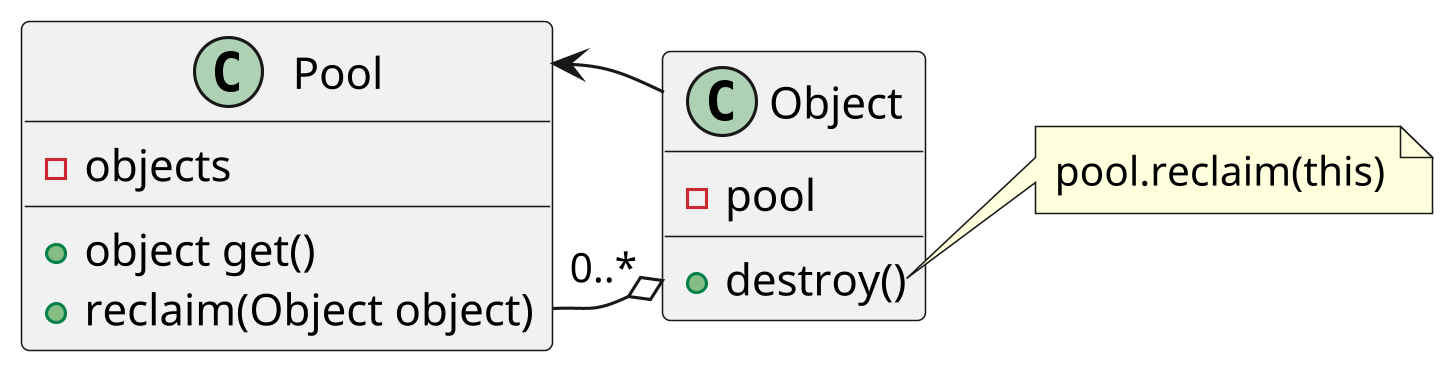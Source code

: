 @startuml
skinparam backgroundColor transparent
skinparam dpi 300

class Pool {
    - objects

    + object get()
    + reclaim(Object object)
}

class Object {
    - pool
    + destroy()
}

note right of Object::destroy
    pool.reclaim(this)
end note

Pool -right-o "0..*" Object 

Object -left-> Pool

@enduml